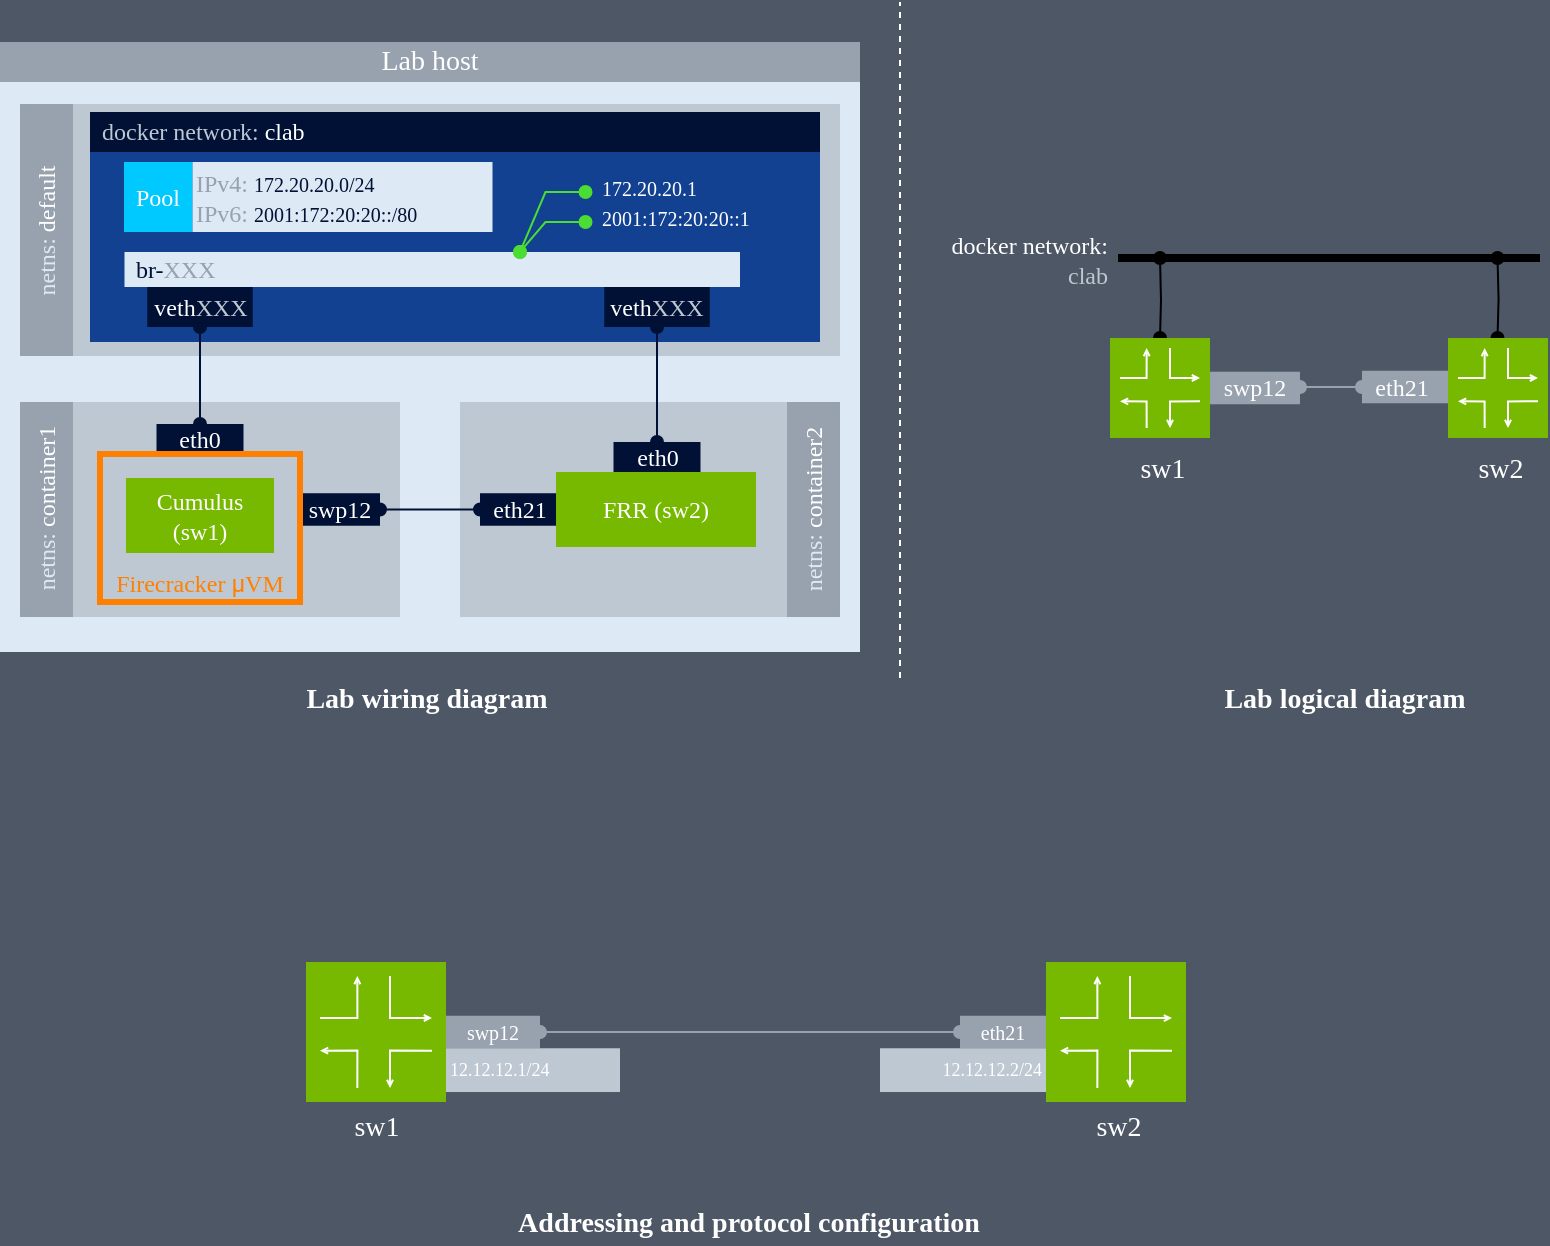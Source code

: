 <mxfile version="14.5.1" type="device" pages="2"><diagram name="[1] cvx01" id="taB12erpDBBHcIBjAU3U"><mxGraphModel dx="1422" dy="816" grid="0" gridSize="1" guides="1" tooltips="1" connect="1" arrows="1" fold="1" page="1" pageScale="1" pageWidth="1169" pageHeight="827" background="#4D5766" math="0" shadow="0"><root><mxCell id="mW-D6b74YoPWJGT8seVg-0"/><mxCell id="mW-D6b74YoPWJGT8seVg-1" parent="mW-D6b74YoPWJGT8seVg-0"/><mxCell id="vSPxLN9CAj7tP_JeiCnf-0" value="" style="rounded=0;whiteSpace=wrap;html=1;fontSize=12;align=center;fontFamily=Manrope;fontSource=https%3A%2F%2Ffonts.googleapis.com%2Fcss%3Ffamily%3DManrope;fontColor=#FFFFFF;dashed=1;strokeColor=none;fillColor=#DDE9F5;" vertex="1" parent="mW-D6b74YoPWJGT8seVg-1"><mxGeometry x="197" y="143" width="430" height="285" as="geometry"/></mxCell><mxCell id="vSPxLN9CAj7tP_JeiCnf-1" value="&lt;span style=&quot;font-size: 14px&quot;&gt;Lab host&lt;/span&gt;" style="rounded=0;whiteSpace=wrap;html=1;fontSize=12;align=center;fontFamily=Manrope;fontSource=https%3A%2F%2Ffonts.googleapis.com%2Fcss%3Ffamily%3DManrope;dashed=1;strokeColor=none;fillColor=#98A2AE;fontColor=#FFFFFF;" vertex="1" parent="mW-D6b74YoPWJGT8seVg-1"><mxGeometry x="197" y="123" width="430" height="20" as="geometry"/></mxCell><mxCell id="vSPxLN9CAj7tP_JeiCnf-2" value="" style="rounded=0;whiteSpace=wrap;html=1;fontSize=12;align=center;strokeColor=none;fontFamily=Manrope;fontSource=https%3A%2F%2Ffonts.googleapis.com%2Fcss%3Ffamily%3DManrope;fontColor=#DDE9F5;fillColor=#BEC8D2;" vertex="1" parent="mW-D6b74YoPWJGT8seVg-1"><mxGeometry x="233.5" y="303" width="163.5" height="107.5" as="geometry"/></mxCell><mxCell id="vSPxLN9CAj7tP_JeiCnf-4" value="eth0" style="rounded=0;whiteSpace=wrap;html=1;fontFamily=Manrope;fontSize=12;fontColor=#FFFFFF;align=center;strokeColor=none;fillColor=#001135;" vertex="1" parent="mW-D6b74YoPWJGT8seVg-1"><mxGeometry x="275.25" y="314" width="43.5" height="15" as="geometry"/></mxCell><mxCell id="vSPxLN9CAj7tP_JeiCnf-5" value="" style="rounded=0;whiteSpace=wrap;html=1;fontSize=12;align=center;strokeColor=none;fontFamily=Manrope;fontSource=https%3A%2F%2Ffonts.googleapis.com%2Fcss%3Ffamily%3DManrope;fontColor=#FFFFFF;fillColor=#BEC8D2;" vertex="1" parent="mW-D6b74YoPWJGT8seVg-1"><mxGeometry x="233.5" y="154" width="383.5" height="126" as="geometry"/></mxCell><mxCell id="vSPxLN9CAj7tP_JeiCnf-6" value="&lt;font face=&quot;Fira Code&quot; data-font-src=&quot;https://fonts.googleapis.com/css?family=Fira+Code&quot; style=&quot;font-size: 10px&quot;&gt;&lt;br&gt;&lt;/font&gt;" style="rounded=0;whiteSpace=wrap;html=1;fontSize=12;align=left;strokeColor=none;fontFamily=Manrope;fontSource=https%3A%2F%2Ffonts.googleapis.com%2Fcss%3Ffamily%3DManrope;fontColor=#FFFFFF;spacingLeft=4;fillColor=#124191;verticalAlign=middle;connectable=0;" vertex="1" parent="mW-D6b74YoPWJGT8seVg-1"><mxGeometry x="242" y="178" width="365" height="95" as="geometry"/></mxCell><mxCell id="vSPxLN9CAj7tP_JeiCnf-7" value="veth&lt;font color=&quot;#bec8d2&quot;&gt;XXX&lt;/font&gt;" style="rounded=0;whiteSpace=wrap;html=1;fontFamily=Manrope;fontSize=12;fontColor=#FFFFFF;align=center;strokeColor=none;fillColor=#001135;" vertex="1" parent="mW-D6b74YoPWJGT8seVg-1"><mxGeometry x="270.63" y="245.5" width="52.75" height="20" as="geometry"/></mxCell><mxCell id="vSPxLN9CAj7tP_JeiCnf-8" style="edgeStyle=orthogonalEdgeStyle;rounded=0;orthogonalLoop=1;jettySize=auto;html=1;exitX=0.5;exitY=0;exitDx=0;exitDy=0;entryX=0.5;entryY=1;entryDx=0;entryDy=0;fontFamily=Manrope;fontSize=12;fontColor=#FFFFFF;endArrow=oval;endFill=1;startArrow=oval;startFill=1;strokeColor=#001135;" edge="1" parent="mW-D6b74YoPWJGT8seVg-1" source="vSPxLN9CAj7tP_JeiCnf-4" target="vSPxLN9CAj7tP_JeiCnf-7"><mxGeometry relative="1" as="geometry"/></mxCell><mxCell id="vSPxLN9CAj7tP_JeiCnf-9" value="&lt;font color=&quot;#dde9f5&quot;&gt;netns:&lt;/font&gt;&amp;nbsp;default" style="rounded=0;whiteSpace=wrap;html=1;fontSize=12;align=center;fontFamily=Manrope;fontSource=https%3A%2F%2Ffonts.googleapis.com%2Fcss%3Ffamily%3DManrope;fontColor=#FFFFFF;fillColor=#98A2AE;rotation=0;strokeColor=none;horizontal=0;verticalAlign=middle;" vertex="1" parent="mW-D6b74YoPWJGT8seVg-1"><mxGeometry x="207" y="154" width="26.5" height="126" as="geometry"/></mxCell><mxCell id="vSPxLN9CAj7tP_JeiCnf-10" value="&lt;font color=&quot;#dde9f5&quot;&gt;netns:&lt;/font&gt;&amp;nbsp;container1" style="rounded=0;whiteSpace=wrap;html=1;fontSize=12;align=center;fontFamily=Manrope;fontSource=https%3A%2F%2Ffonts.googleapis.com%2Fcss%3Ffamily%3DManrope;fontColor=#FFFFFF;fillColor=#98A2AE;rotation=0;strokeColor=none;horizontal=0;verticalAlign=middle;" vertex="1" parent="mW-D6b74YoPWJGT8seVg-1"><mxGeometry x="207" y="303" width="26.5" height="107.5" as="geometry"/></mxCell><mxCell id="vSPxLN9CAj7tP_JeiCnf-11" value="&lt;font color=&quot;#bec8d2&quot;&gt;docker network:&lt;/font&gt; clab&lt;font face=&quot;Fira Code&quot; data-font-src=&quot;https://fonts.googleapis.com/css?family=Fira+Code&quot; style=&quot;font-size: 10px&quot;&gt;&lt;br&gt;&lt;/font&gt;" style="rounded=0;whiteSpace=wrap;html=1;fontSize=12;align=left;strokeColor=none;fontFamily=Manrope;fontSource=https%3A%2F%2Ffonts.googleapis.com%2Fcss%3Ffamily%3DManrope;fontColor=#FFFFFF;spacingLeft=4;fillColor=#001135;" vertex="1" parent="mW-D6b74YoPWJGT8seVg-1"><mxGeometry x="242" y="158" width="365" height="20" as="geometry"/></mxCell><mxCell id="vSPxLN9CAj7tP_JeiCnf-12" value="&lt;font&gt;Lab wiring diagram&lt;/font&gt;" style="text;html=1;align=center;verticalAlign=middle;resizable=0;points=[];autosize=1;fontSize=14;fontFamily=Manrope;fontStyle=1;fontColor=#FFFFFF;" vertex="1" parent="mW-D6b74YoPWJGT8seVg-1"><mxGeometry x="345" y="441" width="130" height="21" as="geometry"/></mxCell><mxCell id="vSPxLN9CAj7tP_JeiCnf-13" value="br-&lt;font color=&quot;#98a2ae&quot;&gt;XXX&lt;/font&gt;" style="rounded=0;whiteSpace=wrap;html=1;fontSize=12;align=left;fontFamily=Manrope;fontSource=https%3A%2F%2Ffonts.googleapis.com%2Fcss%3Ffamily%3DManrope;dashed=1;strokeColor=none;fillColor=#DDE9F5;fontColor=#001135;spacingLeft=4;" vertex="1" parent="mW-D6b74YoPWJGT8seVg-1"><mxGeometry x="259.25" y="228" width="307.75" height="17.5" as="geometry"/></mxCell><mxCell id="vSPxLN9CAj7tP_JeiCnf-14" value="&lt;font face=&quot;Fira Code&quot; data-font-src=&quot;https://fonts.googleapis.com/css?family=Fira+Code&quot;&gt;&lt;font style=&quot;font-size: 12px&quot;&gt;Pool&lt;/font&gt;&lt;br&gt;&lt;/font&gt;" style="rounded=0;whiteSpace=wrap;html=1;fontSize=12;align=center;strokeColor=none;fontFamily=Manrope;fontSource=https%3A%2F%2Ffonts.googleapis.com%2Fcss%3Ffamily%3DManrope;fontColor=#FFFFFF;spacingLeft=0;verticalAlign=middle;fillColor=#00C9FF;" vertex="1" parent="mW-D6b74YoPWJGT8seVg-1"><mxGeometry x="259" y="183" width="34.25" height="35" as="geometry"/></mxCell><mxCell id="vSPxLN9CAj7tP_JeiCnf-15" value="&lt;font color=&quot;#98a2ae&quot; style=&quot;font-size: 12px ; line-height: 100%&quot;&gt;IPv4:&lt;/font&gt;&lt;span style=&quot;color: rgb(255 , 255 , 255)&quot;&gt;&amp;nbsp;&lt;/span&gt;&lt;font face=&quot;Fira Code&quot; data-font-src=&quot;https://fonts.googleapis.com/css?family=Fira+Code&quot; style=&quot;font-size: 10px&quot;&gt;172.20.20.0/24&lt;br&gt;&lt;span style=&quot;color: rgb(255 , 255 , 255) ; font-family: &amp;#34;manrope&amp;#34; ; font-size: 12px&quot;&gt;&lt;font color=&quot;#98a2ae&quot;&gt;IPv6:&lt;/font&gt;&amp;nbsp;&lt;/span&gt;&lt;font face=&quot;Fira Code&quot; data-font-src=&quot;https://fonts.googleapis.com/css?family=Fira+Code&quot;&gt;2001:172:20:20::/80&lt;/font&gt;&lt;/font&gt;" style="rounded=0;whiteSpace=wrap;html=1;fontSize=12;align=left;fontFamily=Manrope;fontSource=https%3A%2F%2Ffonts.googleapis.com%2Fcss%3Ffamily%3DManrope;dashed=1;strokeColor=none;fillColor=#DDE9F5;fontColor=#001135;" vertex="1" parent="mW-D6b74YoPWJGT8seVg-1"><mxGeometry x="293.25" y="183" width="150" height="35" as="geometry"/></mxCell><mxCell id="vSPxLN9CAj7tP_JeiCnf-16" style="rounded=0;orthogonalLoop=1;jettySize=auto;html=1;fontFamily=Manrope;fontSize=12;fontColor=#FFFFFF;endArrow=oval;endFill=1;startArrow=oval;startFill=1;strokeColor=#4BDD33;" edge="1" parent="mW-D6b74YoPWJGT8seVg-1"><mxGeometry relative="1" as="geometry"><mxPoint x="489.75" y="198" as="sourcePoint"/><mxPoint x="457.0" y="228" as="targetPoint"/><Array as="points"><mxPoint x="469.75" y="198"/></Array></mxGeometry></mxCell><mxCell id="vSPxLN9CAj7tP_JeiCnf-17" value="&lt;font face=&quot;Fira Code&quot; data-font-src=&quot;https://fonts.googleapis.com/css?family=Fira+Code&quot; style=&quot;font-size: 10px&quot;&gt;172.20.20.1&lt;/font&gt;" style="text;html=1;align=left;verticalAlign=middle;resizable=0;points=[];autosize=1;fontSize=14;fontFamily=Manrope;fontColor=#FFFFFF;" vertex="1" parent="mW-D6b74YoPWJGT8seVg-1"><mxGeometry x="495.75" y="183" width="80" height="25" as="geometry"/></mxCell><mxCell id="vSPxLN9CAj7tP_JeiCnf-18" style="rounded=0;orthogonalLoop=1;jettySize=auto;html=1;fontFamily=Manrope;fontSize=12;fontColor=#FFFFFF;endArrow=oval;endFill=1;startArrow=oval;startFill=1;strokeColor=#4BDD33;" edge="1" parent="mW-D6b74YoPWJGT8seVg-1"><mxGeometry relative="1" as="geometry"><mxPoint x="489.75" y="213" as="sourcePoint"/><mxPoint x="457.0" y="228" as="targetPoint"/><Array as="points"><mxPoint x="469.75" y="213"/></Array></mxGeometry></mxCell><mxCell id="vSPxLN9CAj7tP_JeiCnf-19" value="&lt;font face=&quot;Fira Code&quot; data-font-src=&quot;https://fonts.googleapis.com/css?family=Fira+Code&quot; style=&quot;font-size: 10px&quot;&gt;2001:172:20:20::1&lt;/font&gt;" style="text;html=1;align=left;verticalAlign=middle;resizable=0;points=[];autosize=1;fontSize=14;fontFamily=Manrope;fontColor=#FFFFFF;" vertex="1" parent="mW-D6b74YoPWJGT8seVg-1"><mxGeometry x="495.75" y="198" width="115" height="25" as="geometry"/></mxCell><mxCell id="vSPxLN9CAj7tP_JeiCnf-20" value="&lt;font&gt;sw1&lt;/font&gt;" style="text;html=1;align=center;verticalAlign=middle;resizable=0;points=[];autosize=1;fontSize=14;fontFamily=Manrope;fontStyle=0;fontColor=#FFFFFF;" vertex="1" parent="mW-D6b74YoPWJGT8seVg-1"><mxGeometry x="761" y="326" width="33" height="21" as="geometry"/></mxCell><mxCell id="vSPxLN9CAj7tP_JeiCnf-21" value="" style="endArrow=none;html=1;shadow=0;strokeWidth=4;fillColor=#666666;fontFamily=nasa;fontSize=18;fontColor=#FFFFFF;" edge="1" parent="mW-D6b74YoPWJGT8seVg-1"><mxGeometry width="50" height="50" relative="1" as="geometry"><mxPoint x="756" y="231" as="sourcePoint"/><mxPoint x="967" y="231" as="targetPoint"/></mxGeometry></mxCell><mxCell id="vSPxLN9CAj7tP_JeiCnf-22" value="&lt;font style=&quot;font-size: 12px&quot;&gt;&lt;font color=&quot;#ffffff&quot;&gt;docker network:&lt;/font&gt;&lt;br&gt;&lt;/font&gt;&lt;span style=&quot;font-size: 12px&quot;&gt;&lt;font color=&quot;#bec8d2&quot;&gt;clab&lt;/font&gt;&lt;/span&gt;" style="text;html=1;align=right;verticalAlign=middle;resizable=0;points=[];autosize=1;fontSize=10;fontFamily=Manrope;fontColor=#001135;" vertex="1" parent="mW-D6b74YoPWJGT8seVg-1"><mxGeometry x="652" y="217" width="100" height="30" as="geometry"/></mxCell><mxCell id="vSPxLN9CAj7tP_JeiCnf-23" style="edgeStyle=orthogonalEdgeStyle;rounded=0;orthogonalLoop=1;jettySize=auto;html=1;fontFamily=Manrope;fontSize=12;fontColor=#FFFFFF;endArrow=oval;endFill=1;startArrow=oval;startFill=1;" edge="1" parent="mW-D6b74YoPWJGT8seVg-1" target="vSPxLN9CAj7tP_JeiCnf-62"><mxGeometry relative="1" as="geometry"><mxPoint x="777.0" y="231" as="sourcePoint"/><mxPoint x="776.995" y="259" as="targetPoint"/></mxGeometry></mxCell><mxCell id="vSPxLN9CAj7tP_JeiCnf-24" value="&lt;font&gt;Lab logical diagram&lt;/font&gt;" style="text;html=1;align=center;verticalAlign=middle;resizable=0;points=[];autosize=1;fontSize=14;fontFamily=Manrope;fontStyle=1;fontColor=#FFFFFF;" vertex="1" parent="mW-D6b74YoPWJGT8seVg-1"><mxGeometry x="802" y="441" width="133" height="21" as="geometry"/></mxCell><mxCell id="vSPxLN9CAj7tP_JeiCnf-25" style="rounded=0;orthogonalLoop=1;jettySize=auto;html=1;entryX=0.5;entryY=1;entryDx=0;entryDy=0;startSize=6;endArrow=none;endFill=0;endSize=2;fontFamily=Manrope;fontSize=8;dashed=1;fontSource=https%3A%2F%2Ffonts.googleapis.com%2Fcss%3Ffamily%3DManrope;strokeColor=#FFFFFF;" edge="1" parent="mW-D6b74YoPWJGT8seVg-1"><mxGeometry relative="1" as="geometry"><mxPoint x="647.0" y="441" as="sourcePoint"/><mxPoint x="647.0" y="103" as="targetPoint"/></mxGeometry></mxCell><mxCell id="vSPxLN9CAj7tP_JeiCnf-26" value="" style="rounded=0;whiteSpace=wrap;html=1;fontSize=12;align=center;strokeColor=none;fontFamily=Manrope;fontSource=https%3A%2F%2Ffonts.googleapis.com%2Fcss%3Ffamily%3DManrope;fontColor=#DDE9F5;fillColor=#BEC8D2;" vertex="1" parent="mW-D6b74YoPWJGT8seVg-1"><mxGeometry x="427" y="303" width="163.5" height="107.5" as="geometry"/></mxCell><mxCell id="vSPxLN9CAj7tP_JeiCnf-27" value="eth0" style="rounded=0;whiteSpace=wrap;html=1;fontFamily=Manrope;fontSize=12;fontColor=#FFFFFF;align=center;strokeColor=none;fillColor=#001135;" vertex="1" parent="mW-D6b74YoPWJGT8seVg-1"><mxGeometry x="503.75" y="323" width="43.5" height="15" as="geometry"/></mxCell><mxCell id="vSPxLN9CAj7tP_JeiCnf-28" value="veth&lt;font color=&quot;#bec8d2&quot;&gt;XXX&lt;/font&gt;" style="rounded=0;whiteSpace=wrap;html=1;fontFamily=Manrope;fontSize=12;fontColor=#FFFFFF;align=center;strokeColor=none;fillColor=#001135;" vertex="1" parent="mW-D6b74YoPWJGT8seVg-1"><mxGeometry x="499.13" y="245.5" width="52.75" height="20" as="geometry"/></mxCell><mxCell id="vSPxLN9CAj7tP_JeiCnf-29" style="edgeStyle=orthogonalEdgeStyle;rounded=0;orthogonalLoop=1;jettySize=auto;html=1;exitX=0.5;exitY=0;exitDx=0;exitDy=0;entryX=0.5;entryY=1;entryDx=0;entryDy=0;fontFamily=Manrope;fontSize=12;fontColor=#FFFFFF;endArrow=oval;endFill=1;startArrow=oval;startFill=1;strokeColor=#001135;" edge="1" parent="mW-D6b74YoPWJGT8seVg-1" source="vSPxLN9CAj7tP_JeiCnf-27" target="vSPxLN9CAj7tP_JeiCnf-28"><mxGeometry relative="1" as="geometry"/></mxCell><mxCell id="vSPxLN9CAj7tP_JeiCnf-30" value="&lt;font color=&quot;#dde9f5&quot;&gt;netns:&lt;/font&gt;&amp;nbsp;container2" style="rounded=0;whiteSpace=wrap;html=1;fontSize=12;align=center;fontFamily=Manrope;fontSource=https%3A%2F%2Ffonts.googleapis.com%2Fcss%3Ffamily%3DManrope;fontColor=#FFFFFF;fillColor=#98A2AE;rotation=0;strokeColor=none;horizontal=0;verticalAlign=middle;" vertex="1" parent="mW-D6b74YoPWJGT8seVg-1"><mxGeometry x="590.5" y="303" width="26.5" height="107.5" as="geometry"/></mxCell><mxCell id="vSPxLN9CAj7tP_JeiCnf-31" value="swp12" style="rounded=0;whiteSpace=wrap;html=1;fontFamily=Manrope;fontSize=12;fontColor=#FFFFFF;align=center;strokeColor=none;rotation=0;horizontal=1;fillColor=#001135;" vertex="1" parent="mW-D6b74YoPWJGT8seVg-1"><mxGeometry x="347" y="348.62" width="40" height="16.25" as="geometry"/></mxCell><mxCell id="vSPxLN9CAj7tP_JeiCnf-32" value="eth21" style="rounded=0;whiteSpace=wrap;html=1;fontFamily=Manrope;fontSize=12;fontColor=#FFFFFF;align=center;strokeColor=none;rotation=0;horizontal=1;fillColor=#001135;" vertex="1" parent="mW-D6b74YoPWJGT8seVg-1"><mxGeometry x="437" y="348.62" width="40" height="16.25" as="geometry"/></mxCell><mxCell id="vSPxLN9CAj7tP_JeiCnf-33" style="edgeStyle=orthogonalEdgeStyle;rounded=0;orthogonalLoop=1;jettySize=auto;html=1;exitX=1;exitY=0.5;exitDx=0;exitDy=0;entryX=0;entryY=0.5;entryDx=0;entryDy=0;fontFamily=Manrope;fontSize=12;fontColor=#FFFFFF;endArrow=oval;endFill=1;startArrow=oval;startFill=1;strokeColor=#001135;" edge="1" parent="mW-D6b74YoPWJGT8seVg-1" source="vSPxLN9CAj7tP_JeiCnf-31" target="vSPxLN9CAj7tP_JeiCnf-32"><mxGeometry relative="1" as="geometry"><mxPoint x="302" y="317.99" as="sourcePoint"/><mxPoint x="302.005" y="262.99" as="targetPoint"/></mxGeometry></mxCell><mxCell id="vSPxLN9CAj7tP_JeiCnf-34" value="&lt;font&gt;sw2&lt;/font&gt;" style="text;html=1;align=center;verticalAlign=middle;resizable=0;points=[];autosize=1;fontSize=14;fontFamily=Manrope;fontStyle=0;fontColor=#FFFFFF;" vertex="1" parent="mW-D6b74YoPWJGT8seVg-1"><mxGeometry x="929" y="326" width="36" height="21" as="geometry"/></mxCell><mxCell id="vSPxLN9CAj7tP_JeiCnf-35" style="edgeStyle=orthogonalEdgeStyle;rounded=0;orthogonalLoop=1;jettySize=auto;html=1;fontFamily=Manrope;fontSize=12;fontColor=#FFFFFF;endArrow=oval;endFill=1;startArrow=oval;startFill=1;" edge="1" parent="mW-D6b74YoPWJGT8seVg-1"><mxGeometry relative="1" as="geometry"><mxPoint x="945.76" y="231" as="sourcePoint"/><mxPoint x="945.76" y="271" as="targetPoint"/></mxGeometry></mxCell><mxCell id="vSPxLN9CAj7tP_JeiCnf-36" style="edgeStyle=orthogonalEdgeStyle;rounded=0;orthogonalLoop=1;jettySize=auto;html=1;fontFamily=Manrope;fontSize=12;fontColor=#FFFFFF;endArrow=oval;endFill=1;startArrow=oval;startFill=1;entryX=1;entryY=0.5;entryDx=0;entryDy=0;exitX=0;exitY=0.5;exitDx=0;exitDy=0;strokeColor=#98A2AE;" edge="1" parent="mW-D6b74YoPWJGT8seVg-1" source="vSPxLN9CAj7tP_JeiCnf-38" target="vSPxLN9CAj7tP_JeiCnf-37"><mxGeometry relative="1" as="geometry"><mxPoint x="782" y="236" as="sourcePoint"/><mxPoint x="782" y="276" as="targetPoint"/></mxGeometry></mxCell><mxCell id="vSPxLN9CAj7tP_JeiCnf-37" value="swp12" style="rounded=0;whiteSpace=wrap;html=1;fontFamily=Manrope;fontSize=12;fontColor=#FFFFFF;align=center;strokeColor=none;rotation=0;horizontal=1;fillColor=#98A2AE;spacing=0;" vertex="1" parent="mW-D6b74YoPWJGT8seVg-1"><mxGeometry x="802" y="287.87" width="45" height="16.25" as="geometry"/></mxCell><mxCell id="vSPxLN9CAj7tP_JeiCnf-38" value="eth21&amp;nbsp;" style="rounded=0;whiteSpace=wrap;html=1;fontFamily=Manrope;fontSize=12;fontColor=#FFFFFF;align=center;strokeColor=none;rotation=0;horizontal=1;fillColor=#98A2AE;" vertex="1" parent="mW-D6b74YoPWJGT8seVg-1"><mxGeometry x="878" y="287.38" width="43" height="16.25" as="geometry"/></mxCell><mxCell id="vSPxLN9CAj7tP_JeiCnf-39" value="" style="group" vertex="1" connectable="0" parent="mW-D6b74YoPWJGT8seVg-1"><mxGeometry x="350" y="583" width="70" height="70" as="geometry"/></mxCell><mxCell id="vSPxLN9CAj7tP_JeiCnf-40" value="" style="group" vertex="1" connectable="0" parent="vSPxLN9CAj7tP_JeiCnf-39"><mxGeometry width="70" height="70" as="geometry"/></mxCell><mxCell id="vSPxLN9CAj7tP_JeiCnf-41" value="" style="whiteSpace=wrap;html=1;aspect=fixed;strokeColor=none;connectable=1;allowArrows=1;fontFamily=Manrope;fontSource=https%3A%2F%2Ffonts.googleapis.com%2Fcss%3Ffamily%3DManrope;fillColor=#76B900;" vertex="1" parent="vSPxLN9CAj7tP_JeiCnf-40"><mxGeometry width="70" height="70" as="geometry"/></mxCell><mxCell id="vSPxLN9CAj7tP_JeiCnf-42" value="" style="endArrow=open;html=1;edgeStyle=orthogonalEdgeStyle;rounded=0;endFill=0;startSize=6;endSize=2;strokeColor=#FFFFFF;fontFamily=Manrope;fontSource=https%3A%2F%2Ffonts.googleapis.com%2Fcss%3Ffamily%3DManrope;" edge="1" parent="vSPxLN9CAj7tP_JeiCnf-40"><mxGeometry width="116.667" height="116.667" as="geometry"><mxPoint x="7" y="28" as="sourcePoint"/><mxPoint x="25.667" y="7" as="targetPoint"/><Array as="points"><mxPoint x="25.667" y="28"/></Array></mxGeometry></mxCell><mxCell id="vSPxLN9CAj7tP_JeiCnf-43" value="" style="endArrow=open;html=1;edgeStyle=orthogonalEdgeStyle;rounded=0;endFill=0;startSize=6;endSize=2;strokeColor=#FFFFFF;fontFamily=Manrope;fontSource=https%3A%2F%2Ffonts.googleapis.com%2Fcss%3Ffamily%3DManrope;" edge="1" parent="vSPxLN9CAj7tP_JeiCnf-40"><mxGeometry width="116.667" height="116.667" as="geometry"><mxPoint x="25.667" y="63" as="sourcePoint"/><mxPoint x="7" y="44.333" as="targetPoint"/><Array as="points"><mxPoint x="25.667" y="44.333"/></Array></mxGeometry></mxCell><mxCell id="vSPxLN9CAj7tP_JeiCnf-44" value="" style="endArrow=open;html=1;edgeStyle=orthogonalEdgeStyle;rounded=0;endFill=0;startSize=6;endSize=2;strokeColor=#FFFFFF;fontFamily=Manrope;fontSource=https%3A%2F%2Ffonts.googleapis.com%2Fcss%3Ffamily%3DManrope;" edge="1" parent="vSPxLN9CAj7tP_JeiCnf-40"><mxGeometry width="116.667" height="116.667" as="geometry"><mxPoint x="42" y="7" as="sourcePoint"/><mxPoint x="63" y="28" as="targetPoint"/><Array as="points"><mxPoint x="42" y="28"/></Array></mxGeometry></mxCell><mxCell id="vSPxLN9CAj7tP_JeiCnf-45" value="" style="endArrow=open;html=1;edgeStyle=orthogonalEdgeStyle;rounded=0;endFill=0;startSize=6;endSize=2;strokeColor=#FFFFFF;fontFamily=Manrope;fontSource=https%3A%2F%2Ffonts.googleapis.com%2Fcss%3Ffamily%3DManrope;" edge="1" parent="vSPxLN9CAj7tP_JeiCnf-40"><mxGeometry width="116.667" height="116.667" as="geometry"><mxPoint x="63" y="44.333" as="sourcePoint"/><mxPoint x="42" y="63" as="targetPoint"/><Array as="points"><mxPoint x="42" y="44.333"/></Array></mxGeometry></mxCell><mxCell id="vSPxLN9CAj7tP_JeiCnf-46" value="&lt;font&gt;sw1&lt;/font&gt;" style="text;html=1;align=center;verticalAlign=middle;resizable=0;points=[];autosize=1;fontSize=14;fontFamily=Manrope;fontStyle=0;fontColor=#FFFFFF;" vertex="1" parent="mW-D6b74YoPWJGT8seVg-1"><mxGeometry x="368.5" y="655.01" width="33" height="21" as="geometry"/></mxCell><mxCell id="vSPxLN9CAj7tP_JeiCnf-47" value="&lt;font&gt;sw2&lt;/font&gt;" style="text;html=1;align=center;verticalAlign=middle;resizable=0;points=[];autosize=1;fontSize=14;fontFamily=Manrope;fontStyle=0;fontColor=#FFFFFF;" vertex="1" parent="mW-D6b74YoPWJGT8seVg-1"><mxGeometry x="737.5" y="655" width="36" height="21" as="geometry"/></mxCell><mxCell id="vSPxLN9CAj7tP_JeiCnf-48" style="edgeStyle=orthogonalEdgeStyle;rounded=0;orthogonalLoop=1;jettySize=auto;html=1;fontFamily=Manrope;fontSize=12;fontColor=#FFFFFF;endArrow=oval;endFill=1;startArrow=oval;startFill=1;entryX=1;entryY=0.5;entryDx=0;entryDy=0;exitX=0;exitY=0.5;exitDx=0;exitDy=0;strokeColor=#98A2AE;" edge="1" parent="mW-D6b74YoPWJGT8seVg-1" source="vSPxLN9CAj7tP_JeiCnf-50" target="vSPxLN9CAj7tP_JeiCnf-49"><mxGeometry relative="1" as="geometry"><mxPoint x="530" y="548" as="sourcePoint"/><mxPoint x="530" y="588" as="targetPoint"/></mxGeometry></mxCell><mxCell id="vSPxLN9CAj7tP_JeiCnf-49" value="swp12" style="rounded=0;whiteSpace=wrap;html=1;fontFamily=Manrope;fontSize=10;fontColor=#FFFFFF;align=center;strokeColor=none;rotation=0;horizontal=1;fillColor=#98A2AE;" vertex="1" parent="mW-D6b74YoPWJGT8seVg-1"><mxGeometry x="420" y="609.88" width="47" height="16.25" as="geometry"/></mxCell><mxCell id="vSPxLN9CAj7tP_JeiCnf-50" value="&lt;span style=&quot;font-size: 10px&quot;&gt;eth21&lt;/span&gt;" style="rounded=0;whiteSpace=wrap;html=1;fontFamily=Manrope;fontSize=12;fontColor=#FFFFFF;align=center;strokeColor=none;rotation=0;horizontal=1;fillColor=#98A2AE;" vertex="1" parent="mW-D6b74YoPWJGT8seVg-1"><mxGeometry x="677" y="609.88" width="43" height="16.25" as="geometry"/></mxCell><mxCell id="vSPxLN9CAj7tP_JeiCnf-51" value="12.12.12.2/24" style="rounded=0;whiteSpace=wrap;html=1;fontFamily=Fira Code;fontSize=9;fontColor=#FFFFFF;align=right;strokeColor=none;rotation=0;horizontal=1;fontSource=https%3A%2F%2Ffonts.googleapis.com%2Fcss%3Ffamily%3DFira%2BCode;fillColor=#bec8d2;" vertex="1" parent="mW-D6b74YoPWJGT8seVg-1"><mxGeometry x="637" y="626.13" width="83" height="21.88" as="geometry"/></mxCell><mxCell id="vSPxLN9CAj7tP_JeiCnf-52" value="" style="group" vertex="1" connectable="0" parent="mW-D6b74YoPWJGT8seVg-1"><mxGeometry x="720" y="583.01" width="70" height="70" as="geometry"/></mxCell><mxCell id="vSPxLN9CAj7tP_JeiCnf-53" value="" style="group" vertex="1" connectable="0" parent="vSPxLN9CAj7tP_JeiCnf-52"><mxGeometry width="70" height="70" as="geometry"/></mxCell><mxCell id="vSPxLN9CAj7tP_JeiCnf-54" value="" style="whiteSpace=wrap;html=1;aspect=fixed;strokeColor=none;connectable=1;allowArrows=1;fontFamily=Manrope;fontSource=https%3A%2F%2Ffonts.googleapis.com%2Fcss%3Ffamily%3DManrope;fillColor=#76B900;" vertex="1" parent="vSPxLN9CAj7tP_JeiCnf-53"><mxGeometry width="70" height="70" as="geometry"/></mxCell><mxCell id="vSPxLN9CAj7tP_JeiCnf-55" value="" style="endArrow=open;html=1;edgeStyle=orthogonalEdgeStyle;rounded=0;endFill=0;startSize=6;endSize=2;strokeColor=#FFFFFF;fontFamily=Manrope;fontSource=https%3A%2F%2Ffonts.googleapis.com%2Fcss%3Ffamily%3DManrope;" edge="1" parent="vSPxLN9CAj7tP_JeiCnf-53"><mxGeometry width="116.667" height="116.667" as="geometry"><mxPoint x="7" y="28" as="sourcePoint"/><mxPoint x="25.667" y="7" as="targetPoint"/><Array as="points"><mxPoint x="25.667" y="28"/></Array></mxGeometry></mxCell><mxCell id="vSPxLN9CAj7tP_JeiCnf-56" value="" style="endArrow=open;html=1;edgeStyle=orthogonalEdgeStyle;rounded=0;endFill=0;startSize=6;endSize=2;strokeColor=#FFFFFF;fontFamily=Manrope;fontSource=https%3A%2F%2Ffonts.googleapis.com%2Fcss%3Ffamily%3DManrope;" edge="1" parent="vSPxLN9CAj7tP_JeiCnf-53"><mxGeometry width="116.667" height="116.667" as="geometry"><mxPoint x="25.667" y="63" as="sourcePoint"/><mxPoint x="7" y="44.333" as="targetPoint"/><Array as="points"><mxPoint x="25.667" y="44.333"/></Array></mxGeometry></mxCell><mxCell id="vSPxLN9CAj7tP_JeiCnf-57" value="" style="endArrow=open;html=1;edgeStyle=orthogonalEdgeStyle;rounded=0;endFill=0;startSize=6;endSize=2;strokeColor=#FFFFFF;fontFamily=Manrope;fontSource=https%3A%2F%2Ffonts.googleapis.com%2Fcss%3Ffamily%3DManrope;" edge="1" parent="vSPxLN9CAj7tP_JeiCnf-53"><mxGeometry width="116.667" height="116.667" as="geometry"><mxPoint x="42" y="7" as="sourcePoint"/><mxPoint x="63" y="28" as="targetPoint"/><Array as="points"><mxPoint x="42" y="28"/></Array></mxGeometry></mxCell><mxCell id="vSPxLN9CAj7tP_JeiCnf-58" value="" style="endArrow=open;html=1;edgeStyle=orthogonalEdgeStyle;rounded=0;endFill=0;startSize=6;endSize=2;strokeColor=#FFFFFF;fontFamily=Manrope;fontSource=https%3A%2F%2Ffonts.googleapis.com%2Fcss%3Ffamily%3DManrope;" edge="1" parent="vSPxLN9CAj7tP_JeiCnf-53"><mxGeometry width="116.667" height="116.667" as="geometry"><mxPoint x="63" y="44.333" as="sourcePoint"/><mxPoint x="42" y="63" as="targetPoint"/><Array as="points"><mxPoint x="42" y="44.333"/></Array></mxGeometry></mxCell><mxCell id="vSPxLN9CAj7tP_JeiCnf-59" value="12.12.12.1/24" style="rounded=0;whiteSpace=wrap;html=1;fontFamily=Fira Code;fontSize=9;fontColor=#FFFFFF;align=left;strokeColor=none;rotation=0;horizontal=1;fontSource=https%3A%2F%2Ffonts.googleapis.com%2Fcss%3Ffamily%3DFira%2BCode;fillColor=#bec8d2;" vertex="1" parent="mW-D6b74YoPWJGT8seVg-1"><mxGeometry x="420" y="626.13" width="87" height="21.88" as="geometry"/></mxCell><mxCell id="vSPxLN9CAj7tP_JeiCnf-60" value="Addressing and protocol configuration" style="text;html=1;align=center;verticalAlign=middle;resizable=0;points=[];autosize=1;fontSize=14;fontFamily=Manrope;fontStyle=1;fontColor=#FFFFFF;" vertex="1" parent="mW-D6b74YoPWJGT8seVg-1"><mxGeometry x="442" y="703" width="257" height="21" as="geometry"/></mxCell><mxCell id="vSPxLN9CAj7tP_JeiCnf-61" value="" style="group" vertex="1" connectable="0" parent="mW-D6b74YoPWJGT8seVg-1"><mxGeometry x="752" y="271" width="50" height="50" as="geometry"/></mxCell><mxCell id="vSPxLN9CAj7tP_JeiCnf-62" value="" style="whiteSpace=wrap;html=1;aspect=fixed;strokeColor=none;connectable=1;allowArrows=1;fontFamily=Manrope;fontSource=https%3A%2F%2Ffonts.googleapis.com%2Fcss%3Ffamily%3DManrope;fillColor=#76B900;" vertex="1" parent="vSPxLN9CAj7tP_JeiCnf-61"><mxGeometry width="50" height="50" as="geometry"/></mxCell><mxCell id="vSPxLN9CAj7tP_JeiCnf-63" value="" style="endArrow=open;html=1;edgeStyle=orthogonalEdgeStyle;rounded=0;endFill=0;startSize=6;endSize=2;strokeColor=#FFFFFF;fontFamily=Manrope;fontSource=https%3A%2F%2Ffonts.googleapis.com%2Fcss%3Ffamily%3DManrope;" edge="1" parent="vSPxLN9CAj7tP_JeiCnf-61"><mxGeometry width="83.333" height="83.333" as="geometry"><mxPoint x="5" y="20" as="sourcePoint"/><mxPoint x="18.333" y="5" as="targetPoint"/><Array as="points"><mxPoint x="18.333" y="20"/></Array></mxGeometry></mxCell><mxCell id="vSPxLN9CAj7tP_JeiCnf-64" value="" style="endArrow=open;html=1;edgeStyle=orthogonalEdgeStyle;rounded=0;endFill=0;startSize=6;endSize=2;strokeColor=#FFFFFF;fontFamily=Manrope;fontSource=https%3A%2F%2Ffonts.googleapis.com%2Fcss%3Ffamily%3DManrope;" edge="1" parent="vSPxLN9CAj7tP_JeiCnf-61"><mxGeometry width="83.333" height="83.333" as="geometry"><mxPoint x="18.333" y="45" as="sourcePoint"/><mxPoint x="5" y="31.667" as="targetPoint"/><Array as="points"><mxPoint x="18.333" y="31.667"/></Array></mxGeometry></mxCell><mxCell id="vSPxLN9CAj7tP_JeiCnf-65" value="" style="endArrow=open;html=1;edgeStyle=orthogonalEdgeStyle;rounded=0;endFill=0;startSize=6;endSize=2;strokeColor=#FFFFFF;fontFamily=Manrope;fontSource=https%3A%2F%2Ffonts.googleapis.com%2Fcss%3Ffamily%3DManrope;" edge="1" parent="vSPxLN9CAj7tP_JeiCnf-61"><mxGeometry width="83.333" height="83.333" as="geometry"><mxPoint x="30" y="5" as="sourcePoint"/><mxPoint x="45" y="20" as="targetPoint"/><Array as="points"><mxPoint x="30" y="20"/></Array></mxGeometry></mxCell><mxCell id="vSPxLN9CAj7tP_JeiCnf-66" value="" style="endArrow=open;html=1;edgeStyle=orthogonalEdgeStyle;rounded=0;endFill=0;startSize=6;endSize=2;strokeColor=#FFFFFF;fontFamily=Manrope;fontSource=https%3A%2F%2Ffonts.googleapis.com%2Fcss%3Ffamily%3DManrope;" edge="1" parent="vSPxLN9CAj7tP_JeiCnf-61"><mxGeometry width="83.333" height="83.333" as="geometry"><mxPoint x="45" y="31.667" as="sourcePoint"/><mxPoint x="30" y="45" as="targetPoint"/><Array as="points"><mxPoint x="30" y="31.667"/></Array></mxGeometry></mxCell><mxCell id="vSPxLN9CAj7tP_JeiCnf-67" value="" style="group" vertex="1" connectable="0" parent="mW-D6b74YoPWJGT8seVg-1"><mxGeometry x="921" y="271" width="50" height="50" as="geometry"/></mxCell><mxCell id="vSPxLN9CAj7tP_JeiCnf-68" value="" style="whiteSpace=wrap;html=1;aspect=fixed;strokeColor=none;connectable=1;allowArrows=1;fontFamily=Manrope;fontSource=https%3A%2F%2Ffonts.googleapis.com%2Fcss%3Ffamily%3DManrope;fillColor=#76B900;" vertex="1" parent="vSPxLN9CAj7tP_JeiCnf-67"><mxGeometry width="50" height="50" as="geometry"/></mxCell><mxCell id="vSPxLN9CAj7tP_JeiCnf-69" value="" style="endArrow=open;html=1;edgeStyle=orthogonalEdgeStyle;rounded=0;endFill=0;startSize=6;endSize=2;strokeColor=#FFFFFF;fontFamily=Manrope;fontSource=https%3A%2F%2Ffonts.googleapis.com%2Fcss%3Ffamily%3DManrope;" edge="1" parent="vSPxLN9CAj7tP_JeiCnf-67"><mxGeometry width="83.333" height="83.333" as="geometry"><mxPoint x="5" y="20" as="sourcePoint"/><mxPoint x="18.333" y="5" as="targetPoint"/><Array as="points"><mxPoint x="18.333" y="20"/></Array></mxGeometry></mxCell><mxCell id="vSPxLN9CAj7tP_JeiCnf-70" value="" style="endArrow=open;html=1;edgeStyle=orthogonalEdgeStyle;rounded=0;endFill=0;startSize=6;endSize=2;strokeColor=#FFFFFF;fontFamily=Manrope;fontSource=https%3A%2F%2Ffonts.googleapis.com%2Fcss%3Ffamily%3DManrope;" edge="1" parent="vSPxLN9CAj7tP_JeiCnf-67"><mxGeometry width="83.333" height="83.333" as="geometry"><mxPoint x="18.333" y="45" as="sourcePoint"/><mxPoint x="5" y="31.667" as="targetPoint"/><Array as="points"><mxPoint x="18.333" y="31.667"/></Array></mxGeometry></mxCell><mxCell id="vSPxLN9CAj7tP_JeiCnf-71" value="" style="endArrow=open;html=1;edgeStyle=orthogonalEdgeStyle;rounded=0;endFill=0;startSize=6;endSize=2;strokeColor=#FFFFFF;fontFamily=Manrope;fontSource=https%3A%2F%2Ffonts.googleapis.com%2Fcss%3Ffamily%3DManrope;" edge="1" parent="vSPxLN9CAj7tP_JeiCnf-67"><mxGeometry width="83.333" height="83.333" as="geometry"><mxPoint x="30" y="5" as="sourcePoint"/><mxPoint x="45" y="20" as="targetPoint"/><Array as="points"><mxPoint x="30" y="20"/></Array></mxGeometry></mxCell><mxCell id="vSPxLN9CAj7tP_JeiCnf-72" value="" style="endArrow=open;html=1;edgeStyle=orthogonalEdgeStyle;rounded=0;endFill=0;startSize=6;endSize=2;strokeColor=#FFFFFF;fontFamily=Manrope;fontSource=https%3A%2F%2Ffonts.googleapis.com%2Fcss%3Ffamily%3DManrope;" edge="1" parent="vSPxLN9CAj7tP_JeiCnf-67"><mxGeometry width="83.333" height="83.333" as="geometry"><mxPoint x="45" y="31.667" as="sourcePoint"/><mxPoint x="30" y="45" as="targetPoint"/><Array as="points"><mxPoint x="30" y="31.667"/></Array></mxGeometry></mxCell><mxCell id="vSPxLN9CAj7tP_JeiCnf-73" value="FRR (sw2)" style="rounded=0;whiteSpace=wrap;html=1;fontSize=12;align=center;strokeColor=none;fontFamily=Manrope;fontSource=https%3A%2F%2Ffonts.googleapis.com%2Fcss%3Ffamily%3DManrope;fontColor=#FFFFFF;fillColor=#76B900;" vertex="1" parent="mW-D6b74YoPWJGT8seVg-1"><mxGeometry x="475" y="337.99" width="100" height="37.5" as="geometry"/></mxCell><mxCell id="vSPxLN9CAj7tP_JeiCnf-3" value="Firecracker&amp;nbsp;&lt;font style=&quot;font-size: 12px&quot;&gt;&lt;span style=&quot;font-family: &amp;#34;source sans pro&amp;#34; , &amp;#34;roboto&amp;#34; , &amp;#34;san francisco&amp;#34; , &amp;#34;segoe ui&amp;#34; , sans-serif&quot;&gt;&lt;font style=&quot;font-size: 12px&quot;&gt;µ&lt;/font&gt;&lt;/span&gt;V&lt;/font&gt;M" style="rounded=0;whiteSpace=wrap;html=1;fontSize=12;align=center;fontFamily=Manrope;fontSource=https%3A%2F%2Ffonts.googleapis.com%2Fcss%3Ffamily%3DManrope;fillColor=none;strokeColor=#FF8000;fontColor=#FF8000;verticalAlign=bottom;strokeWidth=3;" vertex="1" parent="mW-D6b74YoPWJGT8seVg-1"><mxGeometry x="247" y="329" width="100" height="74" as="geometry"/></mxCell><mxCell id="vSPxLN9CAj7tP_JeiCnf-74" value="Cumulus (sw1)" style="rounded=0;whiteSpace=wrap;html=1;fontSize=12;align=center;strokeColor=none;fontFamily=Manrope;fontSource=https%3A%2F%2Ffonts.googleapis.com%2Fcss%3Ffamily%3DManrope;fontColor=#FFFFFF;fillColor=#76B900;" vertex="1" parent="mW-D6b74YoPWJGT8seVg-1"><mxGeometry x="260" y="341" width="74" height="37.5" as="geometry"/></mxCell></root></mxGraphModel></diagram><diagram name="[2] cvx02" id="wd9TrL78zosK8NbUne7J"><mxGraphModel dx="1422" dy="816" grid="0" gridSize="1" guides="1" tooltips="1" connect="1" arrows="1" fold="1" page="1" pageScale="1" pageWidth="1169" pageHeight="827" background="#4D5766" math="0" shadow="0"><root><mxCell id="F-jTac0xQIAK5hbYdGRr-0"/><mxCell id="F-jTac0xQIAK5hbYdGRr-1" parent="F-jTac0xQIAK5hbYdGRr-0"/><mxCell id="F-jTac0xQIAK5hbYdGRr-2" value="" style="rounded=0;whiteSpace=wrap;html=1;fontSize=12;align=center;fontFamily=Manrope;fontSource=https%3A%2F%2Ffonts.googleapis.com%2Fcss%3Ffamily%3DManrope;fontColor=#FFFFFF;dashed=1;strokeColor=none;fillColor=#DDE9F5;" vertex="1" parent="F-jTac0xQIAK5hbYdGRr-1"><mxGeometry x="197" y="143" width="430" height="285" as="geometry"/></mxCell><mxCell id="F-jTac0xQIAK5hbYdGRr-3" value="&lt;span style=&quot;font-size: 14px&quot;&gt;Lab host&lt;/span&gt;" style="rounded=0;whiteSpace=wrap;html=1;fontSize=12;align=center;fontFamily=Manrope;fontSource=https%3A%2F%2Ffonts.googleapis.com%2Fcss%3Ffamily%3DManrope;dashed=1;strokeColor=none;fillColor=#98A2AE;fontColor=#FFFFFF;" vertex="1" parent="F-jTac0xQIAK5hbYdGRr-1"><mxGeometry x="197" y="123" width="430" height="20" as="geometry"/></mxCell><mxCell id="F-jTac0xQIAK5hbYdGRr-4" value="" style="rounded=0;whiteSpace=wrap;html=1;fontSize=12;align=center;strokeColor=none;fontFamily=Manrope;fontSource=https%3A%2F%2Ffonts.googleapis.com%2Fcss%3Ffamily%3DManrope;fontColor=#DDE9F5;fillColor=#BEC8D2;" vertex="1" parent="F-jTac0xQIAK5hbYdGRr-1"><mxGeometry x="233.5" y="303" width="163.5" height="107.5" as="geometry"/></mxCell><mxCell id="F-jTac0xQIAK5hbYdGRr-5" value="eth0" style="rounded=0;whiteSpace=wrap;html=1;fontFamily=Manrope;fontSize=12;fontColor=#FFFFFF;align=center;strokeColor=none;fillColor=#001135;" vertex="1" parent="F-jTac0xQIAK5hbYdGRr-1"><mxGeometry x="275.25" y="322.99" width="43.5" height="15" as="geometry"/></mxCell><mxCell id="F-jTac0xQIAK5hbYdGRr-6" value="" style="rounded=0;whiteSpace=wrap;html=1;fontSize=12;align=center;strokeColor=none;fontFamily=Manrope;fontSource=https%3A%2F%2Ffonts.googleapis.com%2Fcss%3Ffamily%3DManrope;fontColor=#FFFFFF;fillColor=#BEC8D2;" vertex="1" parent="F-jTac0xQIAK5hbYdGRr-1"><mxGeometry x="233.5" y="154" width="383.5" height="126" as="geometry"/></mxCell><mxCell id="F-jTac0xQIAK5hbYdGRr-7" value="&lt;font face=&quot;Fira Code&quot; data-font-src=&quot;https://fonts.googleapis.com/css?family=Fira+Code&quot; style=&quot;font-size: 10px&quot;&gt;&lt;br&gt;&lt;/font&gt;" style="rounded=0;whiteSpace=wrap;html=1;fontSize=12;align=left;strokeColor=none;fontFamily=Manrope;fontSource=https%3A%2F%2Ffonts.googleapis.com%2Fcss%3Ffamily%3DManrope;fontColor=#FFFFFF;spacingLeft=4;fillColor=#124191;verticalAlign=middle;connectable=0;" vertex="1" parent="F-jTac0xQIAK5hbYdGRr-1"><mxGeometry x="242" y="178" width="365" height="95" as="geometry"/></mxCell><mxCell id="F-jTac0xQIAK5hbYdGRr-8" value="veth&lt;font color=&quot;#bec8d2&quot;&gt;XXX&lt;/font&gt;" style="rounded=0;whiteSpace=wrap;html=1;fontFamily=Manrope;fontSize=12;fontColor=#FFFFFF;align=center;strokeColor=none;fillColor=#001135;" vertex="1" parent="F-jTac0xQIAK5hbYdGRr-1"><mxGeometry x="270.63" y="245.5" width="52.75" height="20" as="geometry"/></mxCell><mxCell id="F-jTac0xQIAK5hbYdGRr-9" style="edgeStyle=orthogonalEdgeStyle;rounded=0;orthogonalLoop=1;jettySize=auto;html=1;exitX=0.5;exitY=0;exitDx=0;exitDy=0;entryX=0.5;entryY=1;entryDx=0;entryDy=0;fontFamily=Manrope;fontSize=12;fontColor=#FFFFFF;endArrow=oval;endFill=1;startArrow=oval;startFill=1;strokeColor=#001135;" edge="1" parent="F-jTac0xQIAK5hbYdGRr-1" source="F-jTac0xQIAK5hbYdGRr-5" target="F-jTac0xQIAK5hbYdGRr-8"><mxGeometry relative="1" as="geometry"/></mxCell><mxCell id="F-jTac0xQIAK5hbYdGRr-10" value="&lt;font color=&quot;#dde9f5&quot;&gt;netns:&lt;/font&gt;&amp;nbsp;default" style="rounded=0;whiteSpace=wrap;html=1;fontSize=12;align=center;fontFamily=Manrope;fontSource=https%3A%2F%2Ffonts.googleapis.com%2Fcss%3Ffamily%3DManrope;fontColor=#FFFFFF;fillColor=#98A2AE;rotation=0;strokeColor=none;horizontal=0;verticalAlign=middle;" vertex="1" parent="F-jTac0xQIAK5hbYdGRr-1"><mxGeometry x="207" y="154" width="26.5" height="126" as="geometry"/></mxCell><mxCell id="F-jTac0xQIAK5hbYdGRr-11" value="&lt;font color=&quot;#dde9f5&quot;&gt;netns:&lt;/font&gt;&amp;nbsp;container1" style="rounded=0;whiteSpace=wrap;html=1;fontSize=12;align=center;fontFamily=Manrope;fontSource=https%3A%2F%2Ffonts.googleapis.com%2Fcss%3Ffamily%3DManrope;fontColor=#FFFFFF;fillColor=#98A2AE;rotation=0;strokeColor=none;horizontal=0;verticalAlign=middle;" vertex="1" parent="F-jTac0xQIAK5hbYdGRr-1"><mxGeometry x="207" y="303" width="26.5" height="107.5" as="geometry"/></mxCell><mxCell id="F-jTac0xQIAK5hbYdGRr-12" value="&lt;font color=&quot;#bec8d2&quot;&gt;docker network:&lt;/font&gt; clab&lt;font face=&quot;Fira Code&quot; data-font-src=&quot;https://fonts.googleapis.com/css?family=Fira+Code&quot; style=&quot;font-size: 10px&quot;&gt;&lt;br&gt;&lt;/font&gt;" style="rounded=0;whiteSpace=wrap;html=1;fontSize=12;align=left;strokeColor=none;fontFamily=Manrope;fontSource=https%3A%2F%2Ffonts.googleapis.com%2Fcss%3Ffamily%3DManrope;fontColor=#FFFFFF;spacingLeft=4;fillColor=#001135;" vertex="1" parent="F-jTac0xQIAK5hbYdGRr-1"><mxGeometry x="242" y="158" width="365" height="20" as="geometry"/></mxCell><mxCell id="F-jTac0xQIAK5hbYdGRr-13" value="&lt;font&gt;Lab wiring diagram&lt;/font&gt;" style="text;html=1;align=center;verticalAlign=middle;resizable=0;points=[];autosize=1;fontSize=14;fontFamily=Manrope;fontStyle=1;fontColor=#FFFFFF;" vertex="1" parent="F-jTac0xQIAK5hbYdGRr-1"><mxGeometry x="345" y="441" width="130" height="21" as="geometry"/></mxCell><mxCell id="F-jTac0xQIAK5hbYdGRr-14" value="br-&lt;font color=&quot;#98a2ae&quot;&gt;XXX&lt;/font&gt;" style="rounded=0;whiteSpace=wrap;html=1;fontSize=12;align=left;fontFamily=Manrope;fontSource=https%3A%2F%2Ffonts.googleapis.com%2Fcss%3Ffamily%3DManrope;dashed=1;strokeColor=none;fillColor=#DDE9F5;fontColor=#001135;spacingLeft=4;" vertex="1" parent="F-jTac0xQIAK5hbYdGRr-1"><mxGeometry x="259.25" y="228" width="307.75" height="17.5" as="geometry"/></mxCell><mxCell id="F-jTac0xQIAK5hbYdGRr-15" value="&lt;font face=&quot;Fira Code&quot; data-font-src=&quot;https://fonts.googleapis.com/css?family=Fira+Code&quot;&gt;&lt;font style=&quot;font-size: 12px&quot;&gt;Pool&lt;/font&gt;&lt;br&gt;&lt;/font&gt;" style="rounded=0;whiteSpace=wrap;html=1;fontSize=12;align=center;strokeColor=none;fontFamily=Manrope;fontSource=https%3A%2F%2Ffonts.googleapis.com%2Fcss%3Ffamily%3DManrope;fontColor=#FFFFFF;spacingLeft=0;verticalAlign=middle;fillColor=#00C9FF;" vertex="1" parent="F-jTac0xQIAK5hbYdGRr-1"><mxGeometry x="259" y="183" width="34.25" height="35" as="geometry"/></mxCell><mxCell id="F-jTac0xQIAK5hbYdGRr-16" value="&lt;font color=&quot;#98a2ae&quot; style=&quot;font-size: 12px ; line-height: 100%&quot;&gt;IPv4:&lt;/font&gt;&lt;span style=&quot;color: rgb(255 , 255 , 255)&quot;&gt;&amp;nbsp;&lt;/span&gt;&lt;font face=&quot;Fira Code&quot; data-font-src=&quot;https://fonts.googleapis.com/css?family=Fira+Code&quot; style=&quot;font-size: 10px&quot;&gt;172.20.20.0/24&lt;br&gt;&lt;span style=&quot;color: rgb(255 , 255 , 255) ; font-family: &amp;#34;manrope&amp;#34; ; font-size: 12px&quot;&gt;&lt;font color=&quot;#98a2ae&quot;&gt;IPv6:&lt;/font&gt;&amp;nbsp;&lt;/span&gt;&lt;font face=&quot;Fira Code&quot; data-font-src=&quot;https://fonts.googleapis.com/css?family=Fira+Code&quot;&gt;2001:172:20:20::/80&lt;/font&gt;&lt;/font&gt;" style="rounded=0;whiteSpace=wrap;html=1;fontSize=12;align=left;fontFamily=Manrope;fontSource=https%3A%2F%2Ffonts.googleapis.com%2Fcss%3Ffamily%3DManrope;dashed=1;strokeColor=none;fillColor=#DDE9F5;fontColor=#001135;" vertex="1" parent="F-jTac0xQIAK5hbYdGRr-1"><mxGeometry x="293.25" y="183" width="150" height="35" as="geometry"/></mxCell><mxCell id="F-jTac0xQIAK5hbYdGRr-17" style="rounded=0;orthogonalLoop=1;jettySize=auto;html=1;fontFamily=Manrope;fontSize=12;fontColor=#FFFFFF;endArrow=oval;endFill=1;startArrow=oval;startFill=1;strokeColor=#4BDD33;" edge="1" parent="F-jTac0xQIAK5hbYdGRr-1"><mxGeometry relative="1" as="geometry"><mxPoint x="489.75" y="198" as="sourcePoint"/><mxPoint x="457.0" y="228" as="targetPoint"/><Array as="points"><mxPoint x="469.75" y="198"/></Array></mxGeometry></mxCell><mxCell id="F-jTac0xQIAK5hbYdGRr-18" value="&lt;font face=&quot;Fira Code&quot; data-font-src=&quot;https://fonts.googleapis.com/css?family=Fira+Code&quot; style=&quot;font-size: 10px&quot;&gt;172.20.20.1&lt;/font&gt;" style="text;html=1;align=left;verticalAlign=middle;resizable=0;points=[];autosize=1;fontSize=14;fontFamily=Manrope;fontColor=#FFFFFF;" vertex="1" parent="F-jTac0xQIAK5hbYdGRr-1"><mxGeometry x="495.75" y="183" width="80" height="25" as="geometry"/></mxCell><mxCell id="F-jTac0xQIAK5hbYdGRr-19" style="rounded=0;orthogonalLoop=1;jettySize=auto;html=1;fontFamily=Manrope;fontSize=12;fontColor=#FFFFFF;endArrow=oval;endFill=1;startArrow=oval;startFill=1;strokeColor=#4BDD33;" edge="1" parent="F-jTac0xQIAK5hbYdGRr-1"><mxGeometry relative="1" as="geometry"><mxPoint x="489.75" y="213" as="sourcePoint"/><mxPoint x="457.0" y="228" as="targetPoint"/><Array as="points"><mxPoint x="469.75" y="213"/></Array></mxGeometry></mxCell><mxCell id="F-jTac0xQIAK5hbYdGRr-20" value="&lt;font face=&quot;Fira Code&quot; data-font-src=&quot;https://fonts.googleapis.com/css?family=Fira+Code&quot; style=&quot;font-size: 10px&quot;&gt;2001:172:20:20::1&lt;/font&gt;" style="text;html=1;align=left;verticalAlign=middle;resizable=0;points=[];autosize=1;fontSize=14;fontFamily=Manrope;fontColor=#FFFFFF;" vertex="1" parent="F-jTac0xQIAK5hbYdGRr-1"><mxGeometry x="495.75" y="198" width="115" height="25" as="geometry"/></mxCell><mxCell id="F-jTac0xQIAK5hbYdGRr-21" value="&lt;font&gt;sw1&lt;/font&gt;" style="text;html=1;align=center;verticalAlign=middle;resizable=0;points=[];autosize=1;fontSize=14;fontFamily=Manrope;fontStyle=0;fontColor=#FFFFFF;" vertex="1" parent="F-jTac0xQIAK5hbYdGRr-1"><mxGeometry x="761" y="326" width="33" height="21" as="geometry"/></mxCell><mxCell id="F-jTac0xQIAK5hbYdGRr-22" value="" style="endArrow=none;html=1;shadow=0;strokeWidth=4;fillColor=#666666;fontFamily=nasa;fontSize=18;fontColor=#FFFFFF;" edge="1" parent="F-jTac0xQIAK5hbYdGRr-1"><mxGeometry width="50" height="50" relative="1" as="geometry"><mxPoint x="756" y="231" as="sourcePoint"/><mxPoint x="967" y="231" as="targetPoint"/></mxGeometry></mxCell><mxCell id="F-jTac0xQIAK5hbYdGRr-23" value="&lt;font style=&quot;font-size: 12px&quot;&gt;&lt;font color=&quot;#ffffff&quot;&gt;docker network:&lt;/font&gt;&lt;br&gt;&lt;/font&gt;&lt;span style=&quot;font-size: 12px&quot;&gt;&lt;font color=&quot;#bec8d2&quot;&gt;clab&lt;/font&gt;&lt;/span&gt;" style="text;html=1;align=right;verticalAlign=middle;resizable=0;points=[];autosize=1;fontSize=10;fontFamily=Manrope;fontColor=#001135;" vertex="1" parent="F-jTac0xQIAK5hbYdGRr-1"><mxGeometry x="652" y="217" width="100" height="30" as="geometry"/></mxCell><mxCell id="F-jTac0xQIAK5hbYdGRr-24" style="edgeStyle=orthogonalEdgeStyle;rounded=0;orthogonalLoop=1;jettySize=auto;html=1;fontFamily=Manrope;fontSize=12;fontColor=#FFFFFF;endArrow=oval;endFill=1;startArrow=oval;startFill=1;" edge="1" parent="F-jTac0xQIAK5hbYdGRr-1" target="F-jTac0xQIAK5hbYdGRr-63"><mxGeometry relative="1" as="geometry"><mxPoint x="777.0" y="231" as="sourcePoint"/><mxPoint x="776.995" y="259" as="targetPoint"/></mxGeometry></mxCell><mxCell id="F-jTac0xQIAK5hbYdGRr-25" value="&lt;font&gt;Lab logical diagram&lt;/font&gt;" style="text;html=1;align=center;verticalAlign=middle;resizable=0;points=[];autosize=1;fontSize=14;fontFamily=Manrope;fontStyle=1;fontColor=#FFFFFF;" vertex="1" parent="F-jTac0xQIAK5hbYdGRr-1"><mxGeometry x="802" y="441" width="133" height="21" as="geometry"/></mxCell><mxCell id="F-jTac0xQIAK5hbYdGRr-26" style="rounded=0;orthogonalLoop=1;jettySize=auto;html=1;entryX=0.5;entryY=1;entryDx=0;entryDy=0;startSize=6;endArrow=none;endFill=0;endSize=2;fontFamily=Manrope;fontSize=8;dashed=1;fontSource=https%3A%2F%2Ffonts.googleapis.com%2Fcss%3Ffamily%3DManrope;strokeColor=#FFFFFF;" edge="1" parent="F-jTac0xQIAK5hbYdGRr-1"><mxGeometry relative="1" as="geometry"><mxPoint x="647.0" y="441" as="sourcePoint"/><mxPoint x="647.0" y="103" as="targetPoint"/></mxGeometry></mxCell><mxCell id="F-jTac0xQIAK5hbYdGRr-27" value="" style="rounded=0;whiteSpace=wrap;html=1;fontSize=12;align=center;strokeColor=none;fontFamily=Manrope;fontSource=https%3A%2F%2Ffonts.googleapis.com%2Fcss%3Ffamily%3DManrope;fontColor=#DDE9F5;fillColor=#BEC8D2;" vertex="1" parent="F-jTac0xQIAK5hbYdGRr-1"><mxGeometry x="427" y="303" width="163.5" height="107.5" as="geometry"/></mxCell><mxCell id="F-jTac0xQIAK5hbYdGRr-28" value="eth0" style="rounded=0;whiteSpace=wrap;html=1;fontFamily=Manrope;fontSize=12;fontColor=#FFFFFF;align=center;strokeColor=none;fillColor=#001135;" vertex="1" parent="F-jTac0xQIAK5hbYdGRr-1"><mxGeometry x="503.75" y="323" width="43.5" height="15" as="geometry"/></mxCell><mxCell id="F-jTac0xQIAK5hbYdGRr-29" value="veth&lt;font color=&quot;#bec8d2&quot;&gt;XXX&lt;/font&gt;" style="rounded=0;whiteSpace=wrap;html=1;fontFamily=Manrope;fontSize=12;fontColor=#FFFFFF;align=center;strokeColor=none;fillColor=#001135;" vertex="1" parent="F-jTac0xQIAK5hbYdGRr-1"><mxGeometry x="499.13" y="245.5" width="52.75" height="20" as="geometry"/></mxCell><mxCell id="F-jTac0xQIAK5hbYdGRr-30" style="edgeStyle=orthogonalEdgeStyle;rounded=0;orthogonalLoop=1;jettySize=auto;html=1;exitX=0.5;exitY=0;exitDx=0;exitDy=0;entryX=0.5;entryY=1;entryDx=0;entryDy=0;fontFamily=Manrope;fontSize=12;fontColor=#FFFFFF;endArrow=oval;endFill=1;startArrow=oval;startFill=1;strokeColor=#001135;" edge="1" parent="F-jTac0xQIAK5hbYdGRr-1" source="F-jTac0xQIAK5hbYdGRr-28" target="F-jTac0xQIAK5hbYdGRr-29"><mxGeometry relative="1" as="geometry"/></mxCell><mxCell id="F-jTac0xQIAK5hbYdGRr-31" value="&lt;font color=&quot;#dde9f5&quot;&gt;netns:&lt;/font&gt;&amp;nbsp;container2" style="rounded=0;whiteSpace=wrap;html=1;fontSize=12;align=center;fontFamily=Manrope;fontSource=https%3A%2F%2Ffonts.googleapis.com%2Fcss%3Ffamily%3DManrope;fontColor=#FFFFFF;fillColor=#98A2AE;rotation=0;strokeColor=none;horizontal=0;verticalAlign=middle;" vertex="1" parent="F-jTac0xQIAK5hbYdGRr-1"><mxGeometry x="590.5" y="303" width="26.5" height="107.5" as="geometry"/></mxCell><mxCell id="F-jTac0xQIAK5hbYdGRr-32" value="swp12" style="rounded=0;whiteSpace=wrap;html=1;fontFamily=Manrope;fontSize=12;fontColor=#FFFFFF;align=center;strokeColor=none;rotation=0;horizontal=1;fillColor=#001135;" vertex="1" parent="F-jTac0xQIAK5hbYdGRr-1"><mxGeometry x="347" y="348.62" width="40" height="16.25" as="geometry"/></mxCell><mxCell id="F-jTac0xQIAK5hbYdGRr-33" value="eth21" style="rounded=0;whiteSpace=wrap;html=1;fontFamily=Manrope;fontSize=12;fontColor=#FFFFFF;align=center;strokeColor=none;rotation=0;horizontal=1;fillColor=#001135;" vertex="1" parent="F-jTac0xQIAK5hbYdGRr-1"><mxGeometry x="437" y="348.62" width="40" height="16.25" as="geometry"/></mxCell><mxCell id="F-jTac0xQIAK5hbYdGRr-34" style="edgeStyle=orthogonalEdgeStyle;rounded=0;orthogonalLoop=1;jettySize=auto;html=1;exitX=1;exitY=0.5;exitDx=0;exitDy=0;entryX=0;entryY=0.5;entryDx=0;entryDy=0;fontFamily=Manrope;fontSize=12;fontColor=#FFFFFF;endArrow=oval;endFill=1;startArrow=oval;startFill=1;strokeColor=#001135;" edge="1" parent="F-jTac0xQIAK5hbYdGRr-1" source="F-jTac0xQIAK5hbYdGRr-32" target="F-jTac0xQIAK5hbYdGRr-33"><mxGeometry relative="1" as="geometry"><mxPoint x="302" y="317.99" as="sourcePoint"/><mxPoint x="302.005" y="262.99" as="targetPoint"/></mxGeometry></mxCell><mxCell id="F-jTac0xQIAK5hbYdGRr-35" value="&lt;font&gt;sw2&lt;/font&gt;" style="text;html=1;align=center;verticalAlign=middle;resizable=0;points=[];autosize=1;fontSize=14;fontFamily=Manrope;fontStyle=0;fontColor=#FFFFFF;" vertex="1" parent="F-jTac0xQIAK5hbYdGRr-1"><mxGeometry x="929" y="326" width="36" height="21" as="geometry"/></mxCell><mxCell id="F-jTac0xQIAK5hbYdGRr-36" style="edgeStyle=orthogonalEdgeStyle;rounded=0;orthogonalLoop=1;jettySize=auto;html=1;fontFamily=Manrope;fontSize=12;fontColor=#FFFFFF;endArrow=oval;endFill=1;startArrow=oval;startFill=1;" edge="1" parent="F-jTac0xQIAK5hbYdGRr-1"><mxGeometry relative="1" as="geometry"><mxPoint x="945.76" y="231" as="sourcePoint"/><mxPoint x="945.76" y="271" as="targetPoint"/></mxGeometry></mxCell><mxCell id="F-jTac0xQIAK5hbYdGRr-37" style="edgeStyle=orthogonalEdgeStyle;rounded=0;orthogonalLoop=1;jettySize=auto;html=1;fontFamily=Manrope;fontSize=12;fontColor=#FFFFFF;endArrow=oval;endFill=1;startArrow=oval;startFill=1;entryX=1;entryY=0.5;entryDx=0;entryDy=0;exitX=0;exitY=0.5;exitDx=0;exitDy=0;strokeColor=#98A2AE;" edge="1" parent="F-jTac0xQIAK5hbYdGRr-1" source="F-jTac0xQIAK5hbYdGRr-39" target="F-jTac0xQIAK5hbYdGRr-38"><mxGeometry relative="1" as="geometry"><mxPoint x="782" y="236" as="sourcePoint"/><mxPoint x="782" y="276" as="targetPoint"/></mxGeometry></mxCell><mxCell id="F-jTac0xQIAK5hbYdGRr-38" value="swp12" style="rounded=0;whiteSpace=wrap;html=1;fontFamily=Manrope;fontSize=12;fontColor=#FFFFFF;align=center;strokeColor=none;rotation=0;horizontal=1;fillColor=#98A2AE;spacing=0;" vertex="1" parent="F-jTac0xQIAK5hbYdGRr-1"><mxGeometry x="802" y="287.87" width="45" height="16.25" as="geometry"/></mxCell><mxCell id="F-jTac0xQIAK5hbYdGRr-39" value="eth21&amp;nbsp;" style="rounded=0;whiteSpace=wrap;html=1;fontFamily=Manrope;fontSize=12;fontColor=#FFFFFF;align=center;strokeColor=none;rotation=0;horizontal=1;fillColor=#98A2AE;" vertex="1" parent="F-jTac0xQIAK5hbYdGRr-1"><mxGeometry x="878" y="287.38" width="43" height="16.25" as="geometry"/></mxCell><mxCell id="F-jTac0xQIAK5hbYdGRr-40" value="" style="group" vertex="1" connectable="0" parent="F-jTac0xQIAK5hbYdGRr-1"><mxGeometry x="350" y="583" width="70" height="70" as="geometry"/></mxCell><mxCell id="F-jTac0xQIAK5hbYdGRr-41" value="" style="group" vertex="1" connectable="0" parent="F-jTac0xQIAK5hbYdGRr-40"><mxGeometry width="70" height="70" as="geometry"/></mxCell><mxCell id="F-jTac0xQIAK5hbYdGRr-42" value="" style="whiteSpace=wrap;html=1;aspect=fixed;strokeColor=none;connectable=1;allowArrows=1;fontFamily=Manrope;fontSource=https%3A%2F%2Ffonts.googleapis.com%2Fcss%3Ffamily%3DManrope;fillColor=#76B900;" vertex="1" parent="F-jTac0xQIAK5hbYdGRr-41"><mxGeometry width="70" height="70" as="geometry"/></mxCell><mxCell id="F-jTac0xQIAK5hbYdGRr-43" value="" style="endArrow=open;html=1;edgeStyle=orthogonalEdgeStyle;rounded=0;endFill=0;startSize=6;endSize=2;strokeColor=#FFFFFF;fontFamily=Manrope;fontSource=https%3A%2F%2Ffonts.googleapis.com%2Fcss%3Ffamily%3DManrope;" edge="1" parent="F-jTac0xQIAK5hbYdGRr-41"><mxGeometry width="116.667" height="116.667" as="geometry"><mxPoint x="7" y="28" as="sourcePoint"/><mxPoint x="25.667" y="7" as="targetPoint"/><Array as="points"><mxPoint x="25.667" y="28"/></Array></mxGeometry></mxCell><mxCell id="F-jTac0xQIAK5hbYdGRr-44" value="" style="endArrow=open;html=1;edgeStyle=orthogonalEdgeStyle;rounded=0;endFill=0;startSize=6;endSize=2;strokeColor=#FFFFFF;fontFamily=Manrope;fontSource=https%3A%2F%2Ffonts.googleapis.com%2Fcss%3Ffamily%3DManrope;" edge="1" parent="F-jTac0xQIAK5hbYdGRr-41"><mxGeometry width="116.667" height="116.667" as="geometry"><mxPoint x="25.667" y="63" as="sourcePoint"/><mxPoint x="7" y="44.333" as="targetPoint"/><Array as="points"><mxPoint x="25.667" y="44.333"/></Array></mxGeometry></mxCell><mxCell id="F-jTac0xQIAK5hbYdGRr-45" value="" style="endArrow=open;html=1;edgeStyle=orthogonalEdgeStyle;rounded=0;endFill=0;startSize=6;endSize=2;strokeColor=#FFFFFF;fontFamily=Manrope;fontSource=https%3A%2F%2Ffonts.googleapis.com%2Fcss%3Ffamily%3DManrope;" edge="1" parent="F-jTac0xQIAK5hbYdGRr-41"><mxGeometry width="116.667" height="116.667" as="geometry"><mxPoint x="42" y="7" as="sourcePoint"/><mxPoint x="63" y="28" as="targetPoint"/><Array as="points"><mxPoint x="42" y="28"/></Array></mxGeometry></mxCell><mxCell id="F-jTac0xQIAK5hbYdGRr-46" value="" style="endArrow=open;html=1;edgeStyle=orthogonalEdgeStyle;rounded=0;endFill=0;startSize=6;endSize=2;strokeColor=#FFFFFF;fontFamily=Manrope;fontSource=https%3A%2F%2Ffonts.googleapis.com%2Fcss%3Ffamily%3DManrope;" edge="1" parent="F-jTac0xQIAK5hbYdGRr-41"><mxGeometry width="116.667" height="116.667" as="geometry"><mxPoint x="63" y="44.333" as="sourcePoint"/><mxPoint x="42" y="63" as="targetPoint"/><Array as="points"><mxPoint x="42" y="44.333"/></Array></mxGeometry></mxCell><mxCell id="F-jTac0xQIAK5hbYdGRr-47" value="&lt;font&gt;sw1&lt;/font&gt;" style="text;html=1;align=center;verticalAlign=middle;resizable=0;points=[];autosize=1;fontSize=14;fontFamily=Manrope;fontStyle=0;fontColor=#FFFFFF;" vertex="1" parent="F-jTac0xQIAK5hbYdGRr-1"><mxGeometry x="368.5" y="655.01" width="33" height="21" as="geometry"/></mxCell><mxCell id="F-jTac0xQIAK5hbYdGRr-48" value="&lt;font&gt;sw2&lt;/font&gt;" style="text;html=1;align=center;verticalAlign=middle;resizable=0;points=[];autosize=1;fontSize=14;fontFamily=Manrope;fontStyle=0;fontColor=#FFFFFF;" vertex="1" parent="F-jTac0xQIAK5hbYdGRr-1"><mxGeometry x="737.5" y="655" width="36" height="21" as="geometry"/></mxCell><mxCell id="F-jTac0xQIAK5hbYdGRr-49" style="edgeStyle=orthogonalEdgeStyle;rounded=0;orthogonalLoop=1;jettySize=auto;html=1;fontFamily=Manrope;fontSize=12;fontColor=#FFFFFF;endArrow=oval;endFill=1;startArrow=oval;startFill=1;entryX=1;entryY=0.5;entryDx=0;entryDy=0;exitX=0;exitY=0.5;exitDx=0;exitDy=0;strokeColor=#98A2AE;" edge="1" parent="F-jTac0xQIAK5hbYdGRr-1" source="F-jTac0xQIAK5hbYdGRr-51" target="F-jTac0xQIAK5hbYdGRr-50"><mxGeometry relative="1" as="geometry"><mxPoint x="530" y="548" as="sourcePoint"/><mxPoint x="530" y="588" as="targetPoint"/></mxGeometry></mxCell><mxCell id="F-jTac0xQIAK5hbYdGRr-50" value="swp12" style="rounded=0;whiteSpace=wrap;html=1;fontFamily=Manrope;fontSize=10;fontColor=#FFFFFF;align=center;strokeColor=none;rotation=0;horizontal=1;fillColor=#98A2AE;" vertex="1" parent="F-jTac0xQIAK5hbYdGRr-1"><mxGeometry x="420" y="609.88" width="47" height="16.25" as="geometry"/></mxCell><mxCell id="F-jTac0xQIAK5hbYdGRr-51" value="&lt;span style=&quot;font-size: 10px&quot;&gt;eth21&lt;/span&gt;" style="rounded=0;whiteSpace=wrap;html=1;fontFamily=Manrope;fontSize=12;fontColor=#FFFFFF;align=center;strokeColor=none;rotation=0;horizontal=1;fillColor=#98A2AE;" vertex="1" parent="F-jTac0xQIAK5hbYdGRr-1"><mxGeometry x="677" y="609.88" width="43" height="16.25" as="geometry"/></mxCell><mxCell id="F-jTac0xQIAK5hbYdGRr-52" value="12.12.12.2/24" style="rounded=0;whiteSpace=wrap;html=1;fontFamily=Fira Code;fontSize=9;fontColor=#FFFFFF;align=right;strokeColor=none;rotation=0;horizontal=1;fontSource=https%3A%2F%2Ffonts.googleapis.com%2Fcss%3Ffamily%3DFira%2BCode;fillColor=#bec8d2;" vertex="1" parent="F-jTac0xQIAK5hbYdGRr-1"><mxGeometry x="637" y="626.13" width="83" height="21.88" as="geometry"/></mxCell><mxCell id="F-jTac0xQIAK5hbYdGRr-53" value="" style="group" vertex="1" connectable="0" parent="F-jTac0xQIAK5hbYdGRr-1"><mxGeometry x="720" y="583.01" width="70" height="70" as="geometry"/></mxCell><mxCell id="F-jTac0xQIAK5hbYdGRr-54" value="" style="group" vertex="1" connectable="0" parent="F-jTac0xQIAK5hbYdGRr-53"><mxGeometry width="70" height="70" as="geometry"/></mxCell><mxCell id="F-jTac0xQIAK5hbYdGRr-55" value="" style="whiteSpace=wrap;html=1;aspect=fixed;strokeColor=none;connectable=1;allowArrows=1;fontFamily=Manrope;fontSource=https%3A%2F%2Ffonts.googleapis.com%2Fcss%3Ffamily%3DManrope;fillColor=#76B900;" vertex="1" parent="F-jTac0xQIAK5hbYdGRr-54"><mxGeometry width="70" height="70" as="geometry"/></mxCell><mxCell id="F-jTac0xQIAK5hbYdGRr-56" value="" style="endArrow=open;html=1;edgeStyle=orthogonalEdgeStyle;rounded=0;endFill=0;startSize=6;endSize=2;strokeColor=#FFFFFF;fontFamily=Manrope;fontSource=https%3A%2F%2Ffonts.googleapis.com%2Fcss%3Ffamily%3DManrope;" edge="1" parent="F-jTac0xQIAK5hbYdGRr-54"><mxGeometry width="116.667" height="116.667" as="geometry"><mxPoint x="7" y="28" as="sourcePoint"/><mxPoint x="25.667" y="7" as="targetPoint"/><Array as="points"><mxPoint x="25.667" y="28"/></Array></mxGeometry></mxCell><mxCell id="F-jTac0xQIAK5hbYdGRr-57" value="" style="endArrow=open;html=1;edgeStyle=orthogonalEdgeStyle;rounded=0;endFill=0;startSize=6;endSize=2;strokeColor=#FFFFFF;fontFamily=Manrope;fontSource=https%3A%2F%2Ffonts.googleapis.com%2Fcss%3Ffamily%3DManrope;" edge="1" parent="F-jTac0xQIAK5hbYdGRr-54"><mxGeometry width="116.667" height="116.667" as="geometry"><mxPoint x="25.667" y="63" as="sourcePoint"/><mxPoint x="7" y="44.333" as="targetPoint"/><Array as="points"><mxPoint x="25.667" y="44.333"/></Array></mxGeometry></mxCell><mxCell id="F-jTac0xQIAK5hbYdGRr-58" value="" style="endArrow=open;html=1;edgeStyle=orthogonalEdgeStyle;rounded=0;endFill=0;startSize=6;endSize=2;strokeColor=#FFFFFF;fontFamily=Manrope;fontSource=https%3A%2F%2Ffonts.googleapis.com%2Fcss%3Ffamily%3DManrope;" edge="1" parent="F-jTac0xQIAK5hbYdGRr-54"><mxGeometry width="116.667" height="116.667" as="geometry"><mxPoint x="42" y="7" as="sourcePoint"/><mxPoint x="63" y="28" as="targetPoint"/><Array as="points"><mxPoint x="42" y="28"/></Array></mxGeometry></mxCell><mxCell id="F-jTac0xQIAK5hbYdGRr-59" value="" style="endArrow=open;html=1;edgeStyle=orthogonalEdgeStyle;rounded=0;endFill=0;startSize=6;endSize=2;strokeColor=#FFFFFF;fontFamily=Manrope;fontSource=https%3A%2F%2Ffonts.googleapis.com%2Fcss%3Ffamily%3DManrope;" edge="1" parent="F-jTac0xQIAK5hbYdGRr-54"><mxGeometry width="116.667" height="116.667" as="geometry"><mxPoint x="63" y="44.333" as="sourcePoint"/><mxPoint x="42" y="63" as="targetPoint"/><Array as="points"><mxPoint x="42" y="44.333"/></Array></mxGeometry></mxCell><mxCell id="F-jTac0xQIAK5hbYdGRr-60" value="12.12.12.1/24" style="rounded=0;whiteSpace=wrap;html=1;fontFamily=Fira Code;fontSize=9;fontColor=#FFFFFF;align=left;strokeColor=none;rotation=0;horizontal=1;fontSource=https%3A%2F%2Ffonts.googleapis.com%2Fcss%3Ffamily%3DFira%2BCode;fillColor=#bec8d2;" vertex="1" parent="F-jTac0xQIAK5hbYdGRr-1"><mxGeometry x="420" y="626.13" width="87" height="21.88" as="geometry"/></mxCell><mxCell id="F-jTac0xQIAK5hbYdGRr-61" value="Addressing and protocol configuration" style="text;html=1;align=center;verticalAlign=middle;resizable=0;points=[];autosize=1;fontSize=14;fontFamily=Manrope;fontStyle=1;fontColor=#FFFFFF;" vertex="1" parent="F-jTac0xQIAK5hbYdGRr-1"><mxGeometry x="442" y="703" width="257" height="21" as="geometry"/></mxCell><mxCell id="F-jTac0xQIAK5hbYdGRr-62" value="" style="group" vertex="1" connectable="0" parent="F-jTac0xQIAK5hbYdGRr-1"><mxGeometry x="752" y="271" width="50" height="50" as="geometry"/></mxCell><mxCell id="F-jTac0xQIAK5hbYdGRr-63" value="" style="whiteSpace=wrap;html=1;aspect=fixed;strokeColor=none;connectable=1;allowArrows=1;fontFamily=Manrope;fontSource=https%3A%2F%2Ffonts.googleapis.com%2Fcss%3Ffamily%3DManrope;fillColor=#76B900;" vertex="1" parent="F-jTac0xQIAK5hbYdGRr-62"><mxGeometry width="50" height="50" as="geometry"/></mxCell><mxCell id="F-jTac0xQIAK5hbYdGRr-64" value="" style="endArrow=open;html=1;edgeStyle=orthogonalEdgeStyle;rounded=0;endFill=0;startSize=6;endSize=2;strokeColor=#FFFFFF;fontFamily=Manrope;fontSource=https%3A%2F%2Ffonts.googleapis.com%2Fcss%3Ffamily%3DManrope;" edge="1" parent="F-jTac0xQIAK5hbYdGRr-62"><mxGeometry width="83.333" height="83.333" as="geometry"><mxPoint x="5" y="20" as="sourcePoint"/><mxPoint x="18.333" y="5" as="targetPoint"/><Array as="points"><mxPoint x="18.333" y="20"/></Array></mxGeometry></mxCell><mxCell id="F-jTac0xQIAK5hbYdGRr-65" value="" style="endArrow=open;html=1;edgeStyle=orthogonalEdgeStyle;rounded=0;endFill=0;startSize=6;endSize=2;strokeColor=#FFFFFF;fontFamily=Manrope;fontSource=https%3A%2F%2Ffonts.googleapis.com%2Fcss%3Ffamily%3DManrope;" edge="1" parent="F-jTac0xQIAK5hbYdGRr-62"><mxGeometry width="83.333" height="83.333" as="geometry"><mxPoint x="18.333" y="45" as="sourcePoint"/><mxPoint x="5" y="31.667" as="targetPoint"/><Array as="points"><mxPoint x="18.333" y="31.667"/></Array></mxGeometry></mxCell><mxCell id="F-jTac0xQIAK5hbYdGRr-66" value="" style="endArrow=open;html=1;edgeStyle=orthogonalEdgeStyle;rounded=0;endFill=0;startSize=6;endSize=2;strokeColor=#FFFFFF;fontFamily=Manrope;fontSource=https%3A%2F%2Ffonts.googleapis.com%2Fcss%3Ffamily%3DManrope;" edge="1" parent="F-jTac0xQIAK5hbYdGRr-62"><mxGeometry width="83.333" height="83.333" as="geometry"><mxPoint x="30" y="5" as="sourcePoint"/><mxPoint x="45" y="20" as="targetPoint"/><Array as="points"><mxPoint x="30" y="20"/></Array></mxGeometry></mxCell><mxCell id="F-jTac0xQIAK5hbYdGRr-67" value="" style="endArrow=open;html=1;edgeStyle=orthogonalEdgeStyle;rounded=0;endFill=0;startSize=6;endSize=2;strokeColor=#FFFFFF;fontFamily=Manrope;fontSource=https%3A%2F%2Ffonts.googleapis.com%2Fcss%3Ffamily%3DManrope;" edge="1" parent="F-jTac0xQIAK5hbYdGRr-62"><mxGeometry width="83.333" height="83.333" as="geometry"><mxPoint x="45" y="31.667" as="sourcePoint"/><mxPoint x="30" y="45" as="targetPoint"/><Array as="points"><mxPoint x="30" y="31.667"/></Array></mxGeometry></mxCell><mxCell id="F-jTac0xQIAK5hbYdGRr-68" value="" style="group" vertex="1" connectable="0" parent="F-jTac0xQIAK5hbYdGRr-1"><mxGeometry x="921" y="271" width="50" height="50" as="geometry"/></mxCell><mxCell id="F-jTac0xQIAK5hbYdGRr-69" value="" style="whiteSpace=wrap;html=1;aspect=fixed;strokeColor=none;connectable=1;allowArrows=1;fontFamily=Manrope;fontSource=https%3A%2F%2Ffonts.googleapis.com%2Fcss%3Ffamily%3DManrope;fillColor=#76B900;" vertex="1" parent="F-jTac0xQIAK5hbYdGRr-68"><mxGeometry width="50" height="50" as="geometry"/></mxCell><mxCell id="F-jTac0xQIAK5hbYdGRr-70" value="" style="endArrow=open;html=1;edgeStyle=orthogonalEdgeStyle;rounded=0;endFill=0;startSize=6;endSize=2;strokeColor=#FFFFFF;fontFamily=Manrope;fontSource=https%3A%2F%2Ffonts.googleapis.com%2Fcss%3Ffamily%3DManrope;" edge="1" parent="F-jTac0xQIAK5hbYdGRr-68"><mxGeometry width="83.333" height="83.333" as="geometry"><mxPoint x="5" y="20" as="sourcePoint"/><mxPoint x="18.333" y="5" as="targetPoint"/><Array as="points"><mxPoint x="18.333" y="20"/></Array></mxGeometry></mxCell><mxCell id="F-jTac0xQIAK5hbYdGRr-71" value="" style="endArrow=open;html=1;edgeStyle=orthogonalEdgeStyle;rounded=0;endFill=0;startSize=6;endSize=2;strokeColor=#FFFFFF;fontFamily=Manrope;fontSource=https%3A%2F%2Ffonts.googleapis.com%2Fcss%3Ffamily%3DManrope;" edge="1" parent="F-jTac0xQIAK5hbYdGRr-68"><mxGeometry width="83.333" height="83.333" as="geometry"><mxPoint x="18.333" y="45" as="sourcePoint"/><mxPoint x="5" y="31.667" as="targetPoint"/><Array as="points"><mxPoint x="18.333" y="31.667"/></Array></mxGeometry></mxCell><mxCell id="F-jTac0xQIAK5hbYdGRr-72" value="" style="endArrow=open;html=1;edgeStyle=orthogonalEdgeStyle;rounded=0;endFill=0;startSize=6;endSize=2;strokeColor=#FFFFFF;fontFamily=Manrope;fontSource=https%3A%2F%2Ffonts.googleapis.com%2Fcss%3Ffamily%3DManrope;" edge="1" parent="F-jTac0xQIAK5hbYdGRr-68"><mxGeometry width="83.333" height="83.333" as="geometry"><mxPoint x="30" y="5" as="sourcePoint"/><mxPoint x="45" y="20" as="targetPoint"/><Array as="points"><mxPoint x="30" y="20"/></Array></mxGeometry></mxCell><mxCell id="F-jTac0xQIAK5hbYdGRr-73" value="" style="endArrow=open;html=1;edgeStyle=orthogonalEdgeStyle;rounded=0;endFill=0;startSize=6;endSize=2;strokeColor=#FFFFFF;fontFamily=Manrope;fontSource=https%3A%2F%2Ffonts.googleapis.com%2Fcss%3Ffamily%3DManrope;" edge="1" parent="F-jTac0xQIAK5hbYdGRr-68"><mxGeometry width="83.333" height="83.333" as="geometry"><mxPoint x="45" y="31.667" as="sourcePoint"/><mxPoint x="30" y="45" as="targetPoint"/><Array as="points"><mxPoint x="30" y="31.667"/></Array></mxGeometry></mxCell><mxCell id="F-jTac0xQIAK5hbYdGRr-74" value="FRR (sw2)" style="rounded=0;whiteSpace=wrap;html=1;fontSize=12;align=center;strokeColor=none;fontFamily=Manrope;fontSource=https%3A%2F%2Ffonts.googleapis.com%2Fcss%3Ffamily%3DManrope;fontColor=#FFFFFF;fillColor=#76B900;" vertex="1" parent="F-jTac0xQIAK5hbYdGRr-1"><mxGeometry x="475" y="337.99" width="100" height="37.5" as="geometry"/></mxCell><mxCell id="F-jTac0xQIAK5hbYdGRr-76" value="Cumulus (sw1)" style="rounded=0;whiteSpace=wrap;html=1;fontSize=12;align=center;strokeColor=none;fontFamily=Manrope;fontSource=https%3A%2F%2Ffonts.googleapis.com%2Fcss%3Ffamily%3DManrope;fontColor=#FFFFFF;fillColor=#76B900;" vertex="1" parent="F-jTac0xQIAK5hbYdGRr-1"><mxGeometry x="247" y="338" width="100" height="37.5" as="geometry"/></mxCell></root></mxGraphModel></diagram></mxfile>